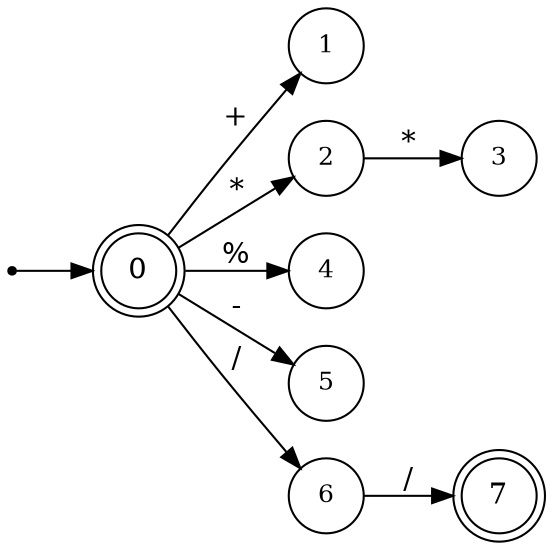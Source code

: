 digraph finite_state_machine {
	rankdir=LR;
	size="10,10"

	node [ shape = doublecircle, label = "0", fontsize  = 14] n0;

	node [ shape = circle, label = "1", fontsize  = 12] n1;
	node [ shape = circle, label = "2", fontsize  = 12] n2;
	node [ shape = circle, label = "3", fontsize  = 12] n3;
	node [ shape = circle, label = "4", fontsize  = 12] n4;
	node [ shape = circle, label = "5", fontsize  = 12] n5;
	node [ shape = circle, label = "6", fontsize  = 12] n6;

	node [ shape = doublecircle, label = "7", fontsize  = 14] n7;

	node [shape = point ]; qi
	qi -> n0;

	n0 -> n1 [ label = "+" ];
	n0 -> n2 [ label = "*" ];
	n2 -> n3 [ label = "*" ];
	n0 -> n4 [ label = "%" ];
	n0 -> n5 [ label = "-" ];
	n0 -> n6 [ label = "/" ];
	n6 -> n7 [ label = "/" ];
}